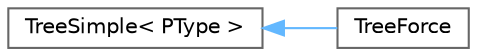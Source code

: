 digraph "Graphical Class Hierarchy"
{
 // LATEX_PDF_SIZE
  bgcolor="transparent";
  edge [fontname=Helvetica,fontsize=10,labelfontname=Helvetica,labelfontsize=10];
  node [fontname=Helvetica,fontsize=10,shape=box,height=0.2,width=0.4];
  rankdir="LR";
  Node0 [id="Node000000",label="TreeSimple\< PType \>",height=0.2,width=0.4,color="grey40", fillcolor="white", style="filled",URL="$class_tree_simple.html",tooltip="A C++ class wrapper for the bianary treeNB used in the Nbody force calculation, but also useful for g..."];
  Node0 -> Node1 [id="edge28_Node000000_Node000001",dir="back",color="steelblue1",style="solid",tooltip=" "];
  Node1 [id="Node000001",label="TreeForce",height=0.2,width=0.4,color="grey40", fillcolor="white", style="filled",URL="$class_tree_force.html",tooltip="Object used to calculate the force or deflection caused by a collection of \"particles\" by the tree me..."];
}
